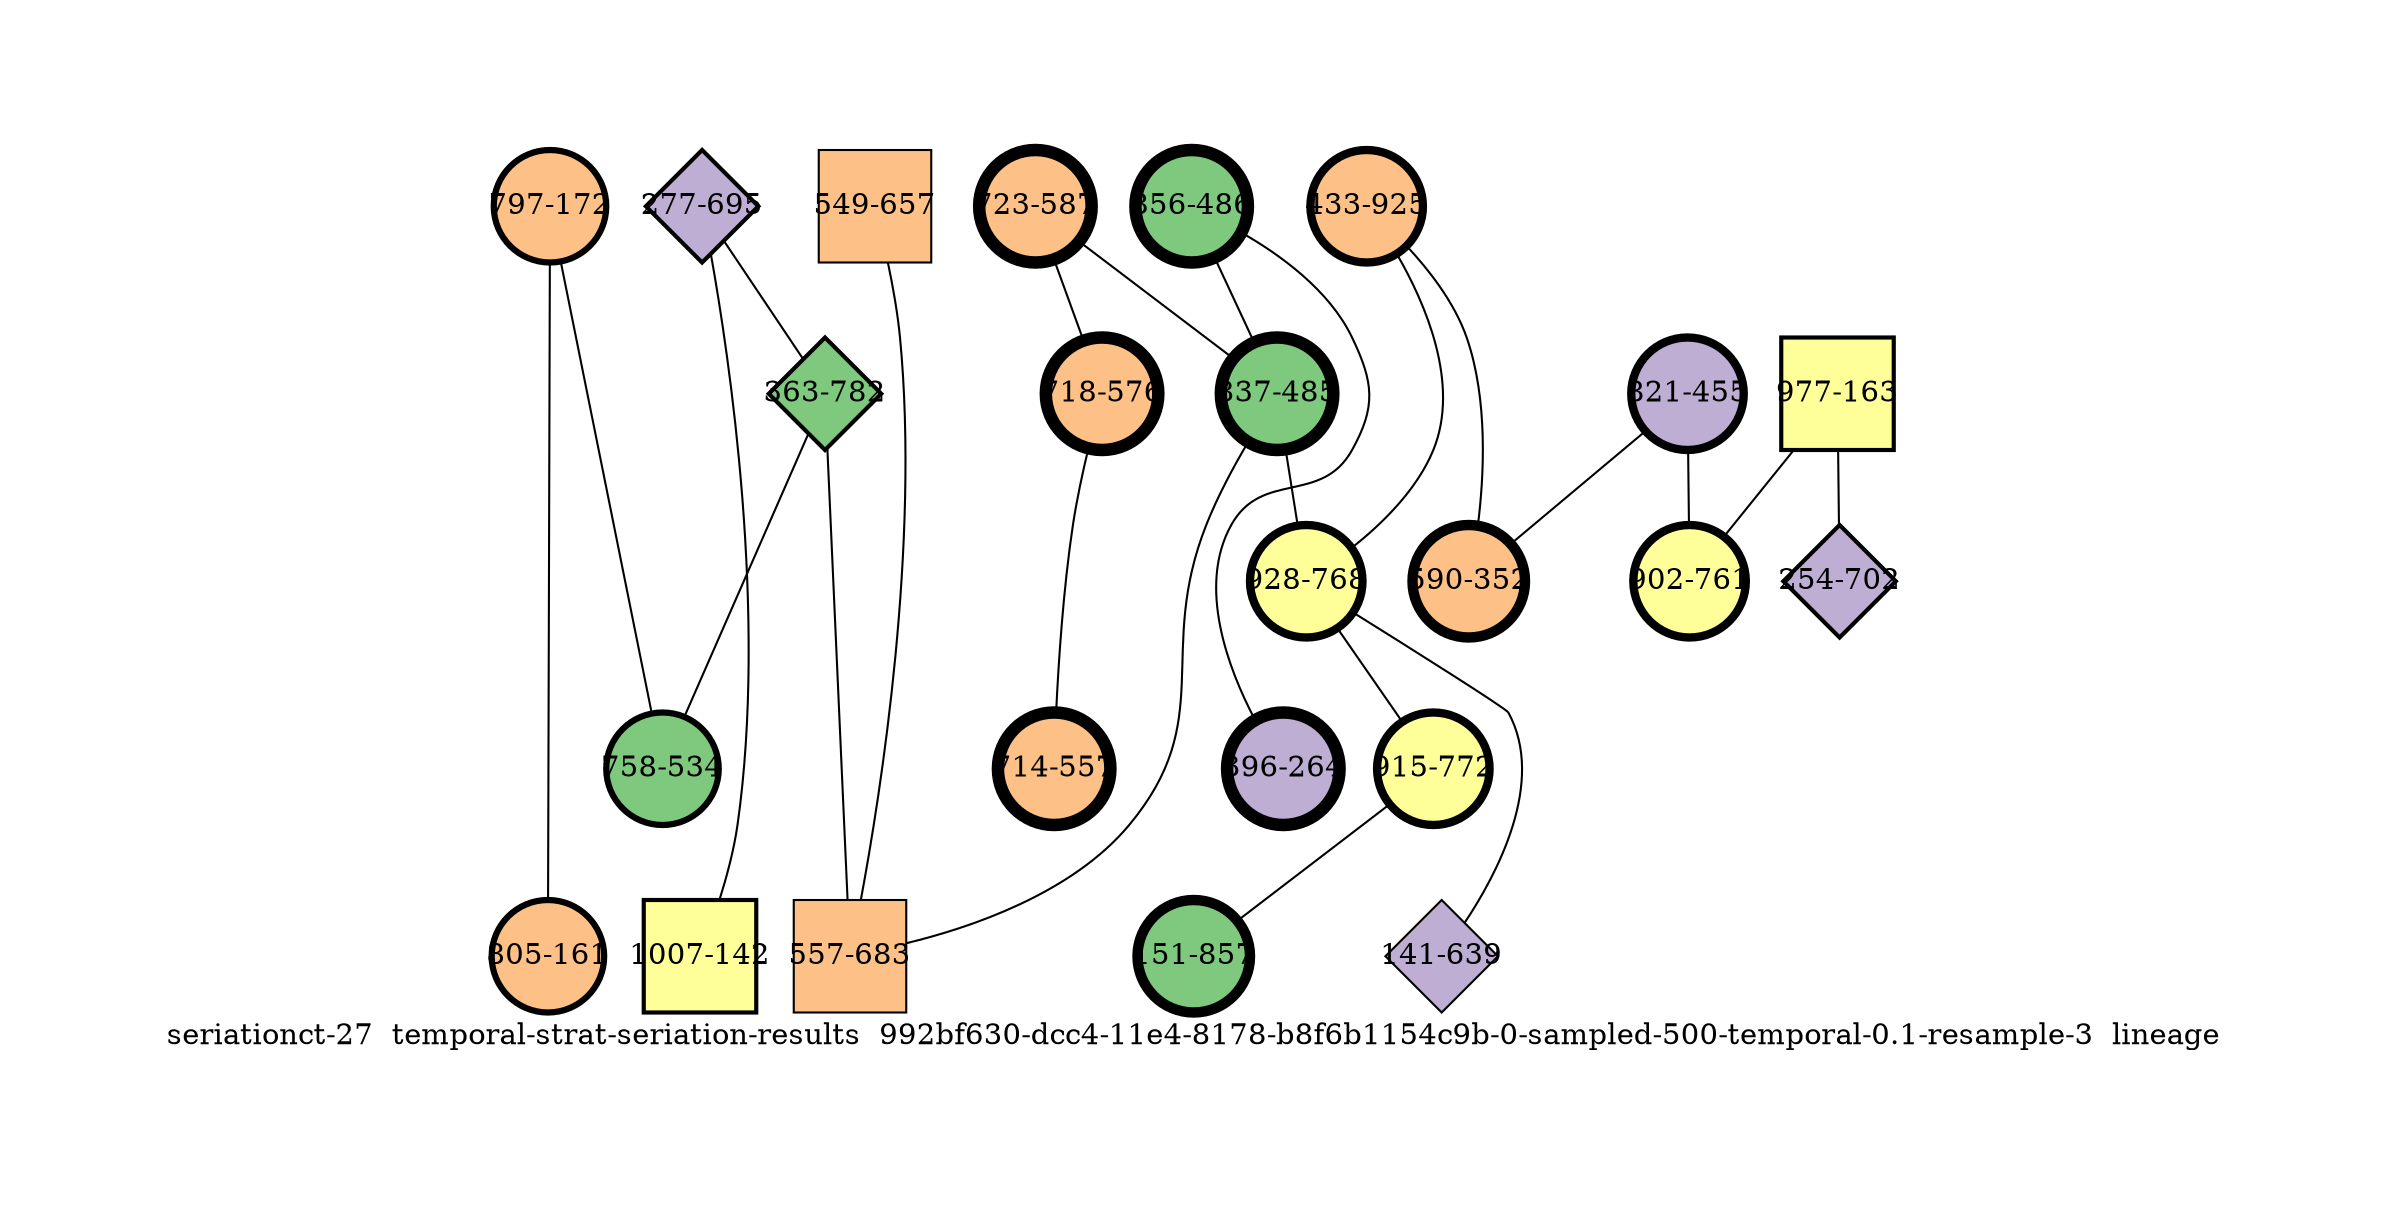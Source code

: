 strict graph "seriationct-27  temporal-strat-seriation-results  992bf630-dcc4-11e4-8178-b8f6b1154c9b-0-sampled-500-temporal-0.1-resample-3  lineage" {
labelloc=b;
ratio=auto;
pad="1.0";
label="seriationct-27  temporal-strat-seriation-results  992bf630-dcc4-11e4-8178-b8f6b1154c9b-0-sampled-500-temporal-0.1-resample-3  lineage";
node [width="0.75", style=filled, fixedsize=true, height="0.75", shape=circle, label=""];
0 [xCoordinate="925.0", appears_in_slice=4, yCoordinate="433.0", colorscheme=accent6, lineage_id=0, short_label="433-925", label="433-925", shape=circle, cluster_id=2, fillcolor=3, size="500.0", id=0, penwidth="4.0"];
1 [xCoordinate="695.0", appears_in_slice=2, yCoordinate="277.0", colorscheme=accent6, lineage_id=2, short_label="277-695", label="277-695", shape=diamond, cluster_id=1, fillcolor=2, size="500.0", id=4, penwidth="2.0"];
2 [xCoordinate="657.0", appears_in_slice=1, yCoordinate="549.0", colorscheme=accent6, lineage_id=1, short_label="549-657", label="549-657", shape=square, cluster_id=2, fillcolor=3, size="500.0", id=2, penwidth="1.0"];
3 [xCoordinate="142.0", appears_in_slice=2, yCoordinate="1007.0", colorscheme=accent6, lineage_id=1, short_label="1007-142", label="1007-142", shape=square, cluster_id=3, fillcolor=4, size="500.0", id=3, penwidth="2.0"];
4 [xCoordinate="172.0", appears_in_slice=3, yCoordinate="797.0", colorscheme=accent6, lineage_id=0, short_label="797-172", label="797-172", shape=circle, cluster_id=2, fillcolor=3, size="500.0", id=5, penwidth="3.0"];
5 [xCoordinate="587.0", appears_in_slice=6, yCoordinate="723.0", colorscheme=accent6, lineage_id=0, short_label="723-587", label="723-587", shape=circle, cluster_id=2, fillcolor=3, size="500.0", id=6, penwidth="6.0"];
6 [xCoordinate="486.0", appears_in_slice=6, yCoordinate="856.0", colorscheme=accent6, lineage_id=0, short_label="856-486", label="856-486", shape=circle, cluster_id=0, fillcolor=1, size="500.0", id=7, penwidth="6.0"];
7 [xCoordinate="576.0", appears_in_slice=6, yCoordinate="718.0", colorscheme=accent6, lineage_id=0, short_label="718-576", label="718-576", shape=circle, cluster_id=2, fillcolor=3, size="500.0", id=8, penwidth="6.0"];
8 [xCoordinate="782.0", appears_in_slice=2, yCoordinate="363.0", colorscheme=accent6, lineage_id=2, short_label="363-782", label="363-782", shape=diamond, cluster_id=0, fillcolor=1, size="500.0", id=9, penwidth="2.0"];
9 [xCoordinate="534.0", appears_in_slice=3, yCoordinate="758.0", colorscheme=accent6, lineage_id=0, short_label="758-534", label="758-534", shape=circle, cluster_id=0, fillcolor=1, size="500.0", id=10, penwidth="3.0"];
10 [xCoordinate="485.0", appears_in_slice=6, yCoordinate="837.0", colorscheme=accent6, lineage_id=0, short_label="837-485", label="837-485", shape=circle, cluster_id=0, fillcolor=1, size="500.0", id=11, penwidth="6.0"];
11 [xCoordinate="768.0", appears_in_slice=4, yCoordinate="928.0", colorscheme=accent6, lineage_id=0, short_label="928-768", label="928-768", shape=circle, cluster_id=3, fillcolor=4, size="500.0", id=12, penwidth="4.0"];
12 [xCoordinate="639.0", appears_in_slice=1, yCoordinate="141.0", colorscheme=accent6, lineage_id=2, short_label="141-639", label="141-639", shape=diamond, cluster_id=1, fillcolor=2, size="500.0", id=13, penwidth="1.0"];
13 [xCoordinate="683.0", appears_in_slice=1, yCoordinate="557.0", colorscheme=accent6, lineage_id=1, short_label="557-683", label="557-683", shape=square, cluster_id=2, fillcolor=3, size="500.0", id=14, penwidth="1.0"];
14 [xCoordinate="163.0", appears_in_slice=2, yCoordinate="977.0", colorscheme=accent6, lineage_id=1, short_label="977-163", label="977-163", shape=square, cluster_id=3, fillcolor=4, size="500.0", id=15, penwidth="2.0"];
15 [xCoordinate="702.0", appears_in_slice=2, yCoordinate="254.0", colorscheme=accent6, lineage_id=2, short_label="254-702", label="254-702", shape=diamond, cluster_id=1, fillcolor=2, size="500.0", id=16, penwidth="2.0"];
16 [xCoordinate="455.0", appears_in_slice=4, yCoordinate="821.0", colorscheme=accent6, lineage_id=0, short_label="821-455", label="821-455", shape=circle, cluster_id=1, fillcolor=2, size="500.0", id=17, penwidth="4.0"];
17 [xCoordinate="772.0", appears_in_slice=4, yCoordinate="915.0", colorscheme=accent6, lineage_id=0, short_label="915-772", label="915-772", shape=circle, cluster_id=3, fillcolor=4, size="500.0", id=18, penwidth="4.0"];
18 [xCoordinate="264.0", appears_in_slice=6, yCoordinate="396.0", colorscheme=accent6, lineage_id=0, short_label="396-264", label="396-264", shape=circle, cluster_id=1, fillcolor=2, size="500.0", id=19, penwidth="6.0"];
19 [xCoordinate="857.0", appears_in_slice=5, yCoordinate="151.0", colorscheme=accent6, lineage_id=0, short_label="151-857", label="151-857", shape=circle, cluster_id=0, fillcolor=1, size="500.0", id=20, penwidth="5.0"];
20 [xCoordinate="352.0", appears_in_slice=5, yCoordinate="590.0", colorscheme=accent6, lineage_id=0, short_label="590-352", label="590-352", shape=circle, cluster_id=2, fillcolor=3, size="500.0", id=1, penwidth="5.0"];
21 [xCoordinate="161.0", appears_in_slice=3, yCoordinate="805.0", colorscheme=accent6, lineage_id=0, short_label="805-161", label="805-161", shape=circle, cluster_id=2, fillcolor=3, size="500.0", id=21, penwidth="3.0"];
22 [xCoordinate="761.0", appears_in_slice=4, yCoordinate="902.0", colorscheme=accent6, lineage_id=0, short_label="902-761", label="902-761", shape=circle, cluster_id=3, fillcolor=4, size="500.0", id=22, penwidth="4.0"];
23 [xCoordinate="557.0", appears_in_slice=6, yCoordinate="714.0", colorscheme=accent6, lineage_id=0, short_label="714-557", label="714-557", shape=circle, cluster_id=2, fillcolor=3, size="500.0", id=23, penwidth="6.0"];
0 -- 11  [inverseweight="17.6998081351", weight="0.0564977875673"];
0 -- 20  [inverseweight="3.93469101849", weight="0.254149562266"];
1 -- 8  [inverseweight="1.32041537294", weight="0.757337441303"];
1 -- 3  [inverseweight="11.4707866935", weight="0.0871779788708"];
2 -- 13  [inverseweight="15.971914125", weight="0.06260990337"];
4 -- 9  [inverseweight="15.0210442032", weight="0.0665732679084"];
4 -- 21  [inverseweight="44.5435403187", weight="0.0224499443206"];
5 -- 10  [inverseweight="1.42973903925", weight="0.699428338002"];
5 -- 7  [inverseweight="24.2250791556", weight="0.0412795348811"];
6 -- 18  [inverseweight="5.92890006814", weight="0.168665349138"];
6 -- 10  [inverseweight="1.88310894289", weight="0.531036721894"];
7 -- 23  [inverseweight="34.8366507146", weight="0.0287054001888"];
8 -- 13  [inverseweight="1.87075760595", weight="0.534542795293"];
8 -- 9  [inverseweight="3.20670981302", weight="0.311846115897"];
10 -- 11  [inverseweight="1.92194001673", weight="0.520307601328"];
10 -- 13  [inverseweight="1.54354810144", weight="0.647858009135"];
11 -- 17  [inverseweight="1.89917851707", weight="0.526543445501"];
11 -- 12  [inverseweight="1.36842062808", weight="0.73076945749"];
14 -- 22  [inverseweight="3.76867768389", weight="0.265345058367"];
14 -- 15  [inverseweight="54.554472559", weight="0.0183303027798"];
16 -- 20  [inverseweight="6.06249914746", weight="0.164948476804"];
16 -- 22  [inverseweight="21.0165675855", weight="0.0475815090135"];
17 -- 19  [inverseweight="2.60919682393", weight="0.383259703074"];
}
